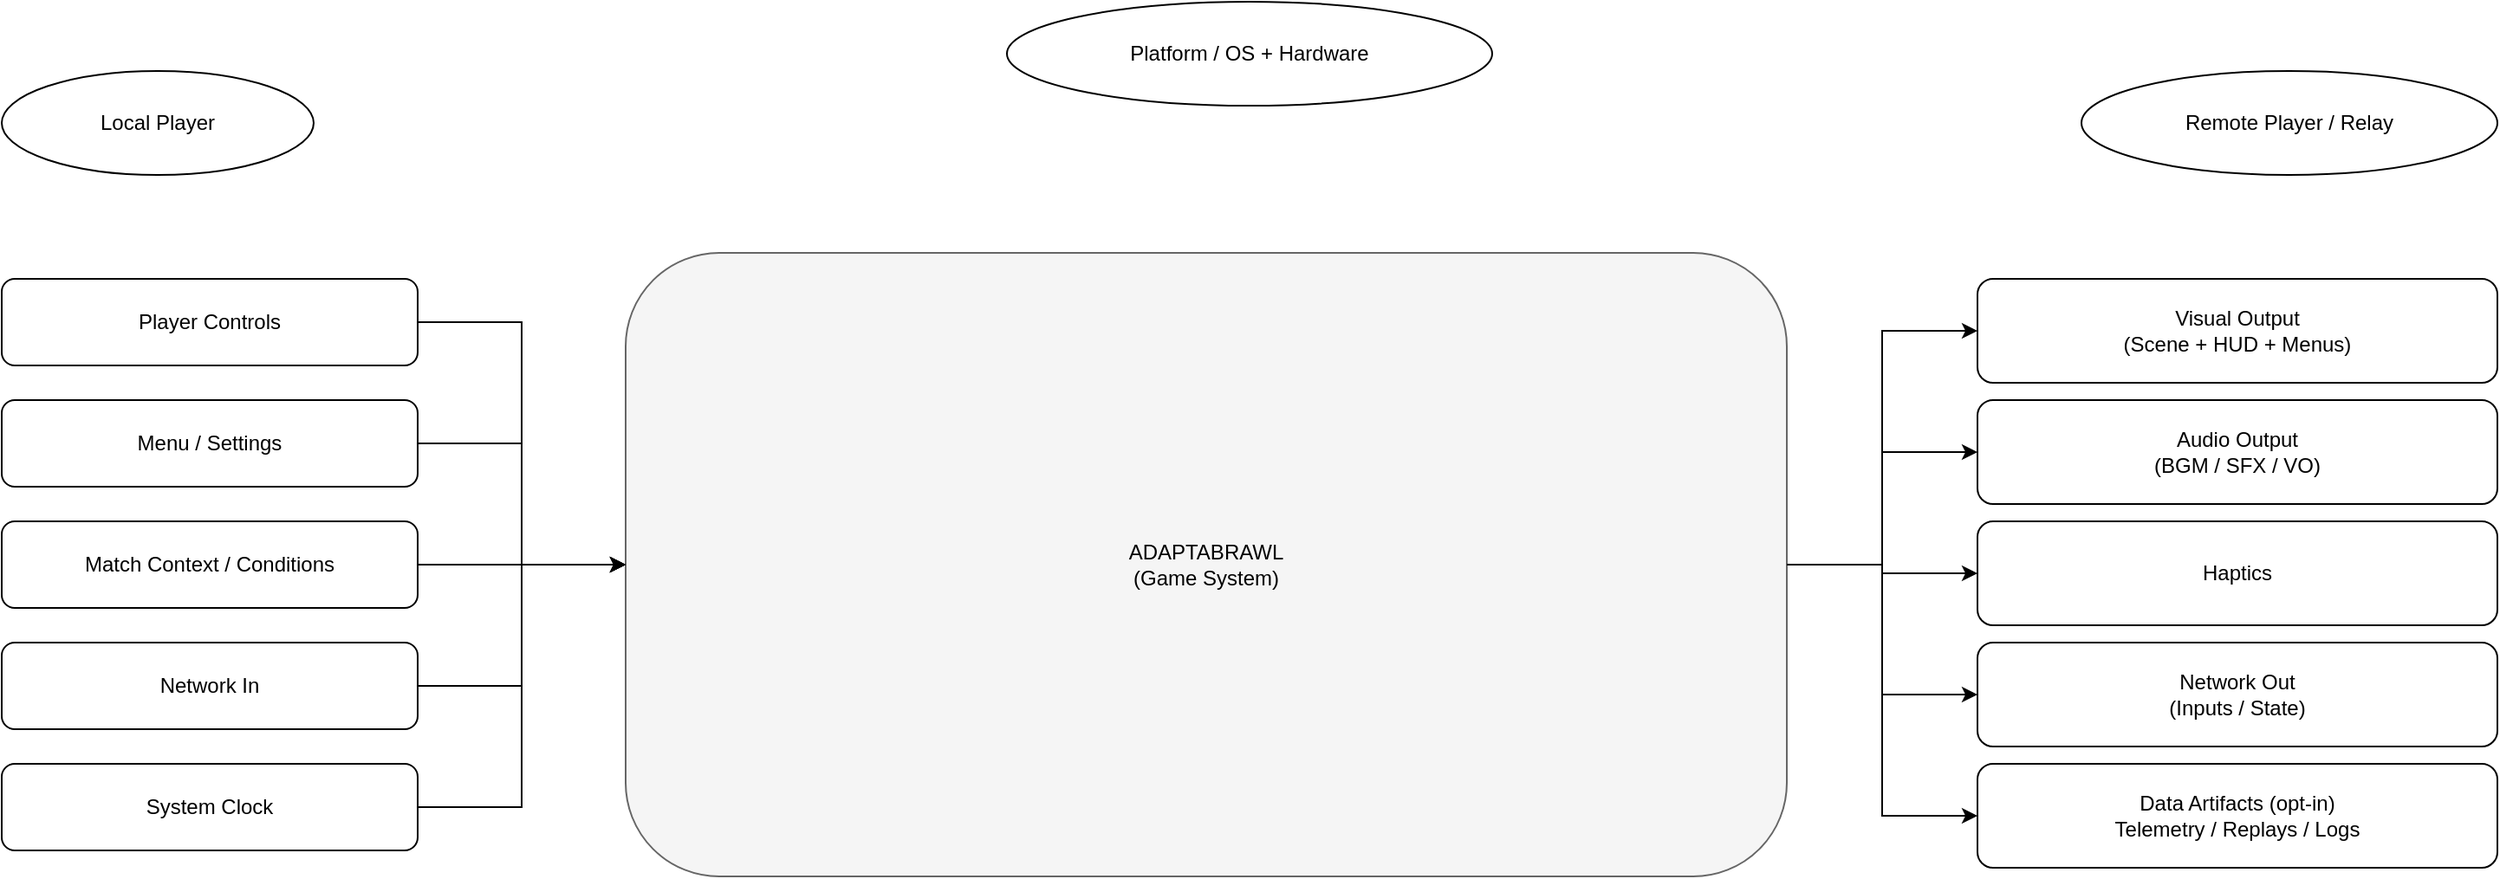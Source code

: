 <mxfile version="28.2.3" pages="3">
  <diagram name="Design Diagram Level 1" id="2f075119-299d-4ecd-98f8-59d2829cfed7">
    <mxGraphModel dx="1753" dy="1645" grid="1" gridSize="10" guides="1" tooltips="1" connect="1" arrows="1" fold="1" page="1" pageScale="1" pageWidth="1920" pageHeight="1080" math="0" shadow="0">
      <root>
        <mxCell id="0" />
        <mxCell id="1" parent="0" />
        <mxCell id="sys1" value="ADAPTABRAWL&lt;br/&gt;(Game System)" style="shape=rectangle;rounded=1;whiteSpace=wrap;html=1;fillColor=#f5f5f5;strokeColor=#666;" parent="1" vertex="1">
          <mxGeometry x="600" y="433" width="670" height="360" as="geometry" />
        </mxCell>
        <mxCell id="in1" value="Player Controls" style="shape=rectangle;rounded=1;whiteSpace=wrap;html=1;" parent="1" vertex="1">
          <mxGeometry x="240" y="448" width="240" height="50" as="geometry" />
        </mxCell>
        <mxCell id="eL1_0" value="" style="edgeStyle=orthogonalEdgeStyle;rounded=0;orthogonalLoop=1;jettySize=auto;html=1;" parent="1" source="in1" target="sys1" edge="1">
          <mxGeometry relative="1" as="geometry" />
        </mxCell>
        <mxCell id="in2" value="Menu / Settings" style="shape=rectangle;rounded=1;whiteSpace=wrap;html=1;" parent="1" vertex="1">
          <mxGeometry x="240" y="518" width="240" height="50" as="geometry" />
        </mxCell>
        <mxCell id="eL1_1" value="" style="edgeStyle=orthogonalEdgeStyle;rounded=0;orthogonalLoop=1;jettySize=auto;html=1;" parent="1" source="in2" target="sys1" edge="1">
          <mxGeometry relative="1" as="geometry" />
        </mxCell>
        <mxCell id="in3" value="Match Context / Conditions" style="shape=rectangle;rounded=1;whiteSpace=wrap;html=1;" parent="1" vertex="1">
          <mxGeometry x="240" y="588" width="240" height="50" as="geometry" />
        </mxCell>
        <mxCell id="eL1_2" value="" style="edgeStyle=orthogonalEdgeStyle;rounded=0;orthogonalLoop=1;jettySize=auto;html=1;" parent="1" source="in3" target="sys1" edge="1">
          <mxGeometry relative="1" as="geometry" />
        </mxCell>
        <mxCell id="in4" value="Network In" style="shape=rectangle;rounded=1;whiteSpace=wrap;html=1;" parent="1" vertex="1">
          <mxGeometry x="240" y="658" width="240" height="50" as="geometry" />
        </mxCell>
        <mxCell id="eL1_3" value="" style="edgeStyle=orthogonalEdgeStyle;rounded=0;orthogonalLoop=1;jettySize=auto;html=1;" parent="1" source="in4" target="sys1" edge="1">
          <mxGeometry relative="1" as="geometry" />
        </mxCell>
        <mxCell id="in5" value="System Clock" style="shape=rectangle;rounded=1;whiteSpace=wrap;html=1;" parent="1" vertex="1">
          <mxGeometry x="240" y="728" width="240" height="50" as="geometry" />
        </mxCell>
        <mxCell id="eL1_4" value="" style="edgeStyle=orthogonalEdgeStyle;rounded=0;orthogonalLoop=1;jettySize=auto;html=1;" parent="1" source="in5" target="sys1" edge="1">
          <mxGeometry relative="1" as="geometry" />
        </mxCell>
        <mxCell id="out1" value="Visual Output&lt;br/&gt;(Scene + HUD + Menus)" style="shape=rectangle;rounded=1;whiteSpace=wrap;html=1;" parent="1" vertex="1">
          <mxGeometry x="1380" y="448" width="300" height="60" as="geometry" />
        </mxCell>
        <mxCell id="eR1_0" value="" style="edgeStyle=orthogonalEdgeStyle;rounded=0;orthogonalLoop=1;jettySize=auto;html=1;" parent="1" source="sys1" target="out1" edge="1">
          <mxGeometry relative="1" as="geometry" />
        </mxCell>
        <mxCell id="out2" value="Audio Output&lt;br/&gt;(BGM / SFX / VO)" style="shape=rectangle;rounded=1;whiteSpace=wrap;html=1;" parent="1" vertex="1">
          <mxGeometry x="1380" y="518" width="300" height="60" as="geometry" />
        </mxCell>
        <mxCell id="eR1_1" value="" style="edgeStyle=orthogonalEdgeStyle;rounded=0;orthogonalLoop=1;jettySize=auto;html=1;" parent="1" source="sys1" target="out2" edge="1">
          <mxGeometry relative="1" as="geometry" />
        </mxCell>
        <mxCell id="out3" value="Haptics" style="shape=rectangle;rounded=1;whiteSpace=wrap;html=1;" parent="1" vertex="1">
          <mxGeometry x="1380" y="588" width="300" height="60" as="geometry" />
        </mxCell>
        <mxCell id="eR1_2" value="" style="edgeStyle=orthogonalEdgeStyle;rounded=0;orthogonalLoop=1;jettySize=auto;html=1;" parent="1" source="sys1" target="out3" edge="1">
          <mxGeometry relative="1" as="geometry" />
        </mxCell>
        <mxCell id="out4" value="Network Out&lt;br/&gt;(Inputs / State)" style="shape=rectangle;rounded=1;whiteSpace=wrap;html=1;" parent="1" vertex="1">
          <mxGeometry x="1380" y="658" width="300" height="60" as="geometry" />
        </mxCell>
        <mxCell id="eR1_3" value="" style="edgeStyle=orthogonalEdgeStyle;rounded=0;orthogonalLoop=1;jettySize=auto;html=1;" parent="1" source="sys1" target="out4" edge="1">
          <mxGeometry relative="1" as="geometry" />
        </mxCell>
        <mxCell id="out5" value="Data Artifacts (opt-in)&lt;br/&gt;Telemetry / Replays / Logs" style="shape=rectangle;rounded=1;whiteSpace=wrap;html=1;" parent="1" vertex="1">
          <mxGeometry x="1380" y="728" width="300" height="60" as="geometry" />
        </mxCell>
        <mxCell id="eR1_4" value="" style="edgeStyle=orthogonalEdgeStyle;rounded=0;orthogonalLoop=1;jettySize=auto;html=1;" parent="1" source="sys1" target="out5" edge="1">
          <mxGeometry relative="1" as="geometry" />
        </mxCell>
        <mxCell id="actor1" value="Local Player" style="shape=ellipse;whiteSpace=wrap;html=1;" parent="1" vertex="1">
          <mxGeometry x="240" y="328" width="180" height="60" as="geometry" />
        </mxCell>
        <mxCell id="actor2" value="Remote Player / Relay" style="shape=ellipse;whiteSpace=wrap;html=1;" parent="1" vertex="1">
          <mxGeometry x="1440" y="328" width="240" height="60" as="geometry" />
        </mxCell>
        <mxCell id="actor3" value="Platform / OS + Hardware" style="shape=ellipse;whiteSpace=wrap;html=1;" parent="1" vertex="1">
          <mxGeometry x="820" y="288" width="280" height="60" as="geometry" />
        </mxCell>
      </root>
    </mxGraphModel>
  </diagram>
  <diagram name="Design Diagram Level 2" id="8f5f4703-9146-4996-b468-23ba8b00400f">
    <mxGraphModel dx="2337" dy="2193" grid="1" gridSize="10" guides="1" tooltips="1" connect="1" arrows="1" fold="1" page="1" pageScale="1" pageWidth="1920" pageHeight="1080" math="0" shadow="0">
      <root>
        <mxCell id="0" />
        <mxCell id="1" parent="0" />
        <mxCell id="L2_in" value="Input Layer&lt;br/&gt;(devices / mapping)" style="shape=rectangle;rounded=1;whiteSpace=wrap;html=1;" parent="1" vertex="1">
          <mxGeometry x="230" y="330" width="260" height="60" as="geometry" />
        </mxCell>
        <mxCell id="L2_settings" value="Settings &amp; Accessibility&lt;br/&gt;(video / audio / UI)" style="shape=rectangle;rounded=1;whiteSpace=wrap;html=1;" parent="1" vertex="1">
          <mxGeometry x="230" y="400" width="260" height="60" as="geometry" />
        </mxCell>
        <mxCell id="L2_match" value="Match Config&lt;br/&gt;(stage / conditions)" style="shape=rectangle;rounded=1;whiteSpace=wrap;html=1;" parent="1" vertex="1">
          <mxGeometry x="230" y="480" width="260" height="60" as="geometry" />
        </mxCell>
        <mxCell id="L2_net" value="Networking&lt;br/&gt;(session I/O)" style="shape=rectangle;rounded=1;whiteSpace=wrap;html=1;" parent="1" vertex="1">
          <mxGeometry x="230" y="560" width="260" height="60" as="geometry" />
        </mxCell>
        <mxCell id="L2_clock" value="Clock&lt;br/&gt;(ticks)" style="shape=rectangle;rounded=1;whiteSpace=wrap;html=1;" parent="1" vertex="1">
          <mxGeometry x="230" y="700" width="260" height="60" as="geometry" />
        </mxCell>
        <mxCell id="L2_ui" value="UI &amp; HUD&lt;br/&gt;(menus / overlays)" style="shape=rectangle;rounded=1;whiteSpace=wrap;html=1;" parent="1" vertex="1">
          <mxGeometry x="630" y="320" width="260" height="80" as="geometry" />
        </mxCell>
        <mxCell id="L2_rules" value="Game State / Rules Engine" style="shape=rectangle;rounded=1;whiteSpace=wrap;html=1;" parent="1" vertex="1">
          <mxGeometry x="630" y="440" width="260" height="80" as="geometry" />
        </mxCell>
        <mxCell id="L2_phys" value="Physics / Collision" style="shape=rectangle;rounded=1;whiteSpace=wrap;html=1;" parent="1" vertex="1">
          <mxGeometry x="930" y="440" width="220" height="80" as="geometry" />
        </mxCell>
        <mxCell id="L2_netsync" value="Net Sync / Authority / Lag" style="shape=rectangle;rounded=1;whiteSpace=wrap;html=1;" parent="1" vertex="1">
          <mxGeometry x="1190" y="440" width="280" height="80" as="geometry" />
        </mxCell>
        <mxCell id="L2_timing" value="Timing&lt;br/&gt;(delta)" style="shape=rectangle;rounded=1;whiteSpace=wrap;html=1;" parent="1" vertex="1">
          <mxGeometry x="1510" y="700" width="180" height="60" as="geometry" />
        </mxCell>
        <mxCell id="L2_bus" value="Event Bus&lt;br/&gt;(game events)" style="shape=rectangle;rounded=1;whiteSpace=wrap;html=1;" parent="1" vertex="1">
          <mxGeometry x="930" y="320" width="220" height="80" as="geometry" />
        </mxCell>
        <mxCell id="L2_render" value="Rendering (2D/VFX)" style="shape=rectangle;rounded=1;whiteSpace=wrap;html=1;" parent="1" vertex="1">
          <mxGeometry x="630" y="620" width="260" height="80" as="geometry" />
        </mxCell>
        <mxCell id="L2_audio" value="Audio (BGM/SFX)" style="shape=rectangle;rounded=1;whiteSpace=wrap;html=1;" parent="1" vertex="1">
          <mxGeometry x="930" y="620" width="220" height="80" as="geometry" />
        </mxCell>
        <mxCell id="L2_tele" value="Telemetry / Replays / Logs" style="shape=rectangle;rounded=1;whiteSpace=wrap;html=1;" parent="1" vertex="1">
          <mxGeometry x="1190" y="620" width="280" height="80" as="geometry" />
        </mxCell>
        <mxCell id="L2_store" value="Storage (opt-in)" style="shape=rectangle;rounded=1;whiteSpace=wrap;html=1;" parent="1" vertex="1">
          <mxGeometry x="1510" y="630" width="180" height="60" as="geometry" />
        </mxCell>
        <mxCell id="edge_in_ui" value="" style="edgeStyle=orthogonalEdgeStyle;rounded=0;orthogonalLoop=1;jettySize=auto;html=1;" parent="1" source="L2_in" target="L2_ui" edge="1">
          <mxGeometry relative="1" as="geometry" />
        </mxCell>
        <mxCell id="edge_set_rules" value="" style="edgeStyle=orthogonalEdgeStyle;rounded=0;orthogonalLoop=1;jettySize=auto;html=1;" parent="1" source="L2_settings" target="L2_rules" edge="1">
          <mxGeometry relative="1" as="geometry" />
        </mxCell>
        <mxCell id="edge_match_rules" value="" style="edgeStyle=orthogonalEdgeStyle;rounded=0;orthogonalLoop=1;jettySize=auto;html=1;" parent="1" source="L2_match" target="L2_rules" edge="1">
          <mxGeometry relative="1" as="geometry" />
        </mxCell>
        <mxCell id="edge_net_netsync" value="" style="edgeStyle=orthogonalEdgeStyle;rounded=0;orthogonalLoop=1;jettySize=auto;html=1;" parent="1" source="L2_net" target="L2_netsync" edge="1">
          <mxGeometry relative="1" as="geometry" />
        </mxCell>
        <mxCell id="edge_clock_timing" value="" style="edgeStyle=orthogonalEdgeStyle;rounded=0;orthogonalLoop=1;jettySize=auto;html=1;" parent="1" source="L2_clock" target="L2_timing" edge="1">
          <mxGeometry relative="1" as="geometry" />
        </mxCell>
        <mxCell id="edge_ui_rules" value="" style="edgeStyle=orthogonalEdgeStyle;rounded=0;orthogonalLoop=1;jettySize=auto;html=1;" parent="1" source="L2_ui" target="L2_rules" edge="1">
          <mxGeometry relative="1" as="geometry" />
        </mxCell>
        <mxCell id="edge_rules_phys" value="" style="edgeStyle=orthogonalEdgeStyle;rounded=0;orthogonalLoop=1;jettySize=auto;html=1;" parent="1" source="L2_rules" target="L2_phys" edge="1">
          <mxGeometry relative="1" as="geometry" />
        </mxCell>
        <mxCell id="edge_phys_netsync" value="" style="edgeStyle=orthogonalEdgeStyle;rounded=0;orthogonalLoop=1;jettySize=auto;html=1;" parent="1" source="L2_phys" target="L2_netsync" edge="1">
          <mxGeometry relative="1" as="geometry" />
        </mxCell>
        <mxCell id="edge_rules_bus" value="" style="edgeStyle=orthogonalEdgeStyle;rounded=0;orthogonalLoop=1;jettySize=auto;html=1;" parent="1" source="L2_rules" target="L2_bus" edge="1">
          <mxGeometry relative="1" as="geometry">
            <Array as="points">
              <mxPoint x="910" y="480" />
              <mxPoint x="910" y="420" />
              <mxPoint x="1040" y="420" />
            </Array>
          </mxGeometry>
        </mxCell>
        <mxCell id="edge_bus_render" value="" style="edgeStyle=orthogonalEdgeStyle;rounded=0;orthogonalLoop=1;jettySize=auto;html=1;" parent="1" source="L2_bus" target="L2_render" edge="1">
          <mxGeometry relative="1" as="geometry">
            <Array as="points">
              <mxPoint x="910" y="360" />
              <mxPoint x="910" y="550" />
              <mxPoint x="760" y="550" />
            </Array>
          </mxGeometry>
        </mxCell>
        <mxCell id="edge_bus_audio" value="" style="edgeStyle=orthogonalEdgeStyle;rounded=0;orthogonalLoop=1;jettySize=auto;html=1;" parent="1" source="L2_bus" target="L2_audio" edge="1">
          <mxGeometry relative="1" as="geometry">
            <Array as="points">
              <mxPoint x="1170" y="360" />
              <mxPoint x="1170" y="660" />
            </Array>
          </mxGeometry>
        </mxCell>
        <mxCell id="edge_tele_store" value="" style="edgeStyle=orthogonalEdgeStyle;rounded=0;orthogonalLoop=1;jettySize=auto;html=1;" parent="1" source="L2_tele" target="L2_store" edge="1">
          <mxGeometry relative="1" as="geometry" />
        </mxCell>
      </root>
    </mxGraphModel>
  </diagram>
  <diagram name="Design Diagram Level 3" id="ceba418a-6cb0-4895-b73a-0bffd5e7c422">
    <mxGraphModel dx="1753" dy="1645" grid="1" gridSize="10" guides="1" tooltips="1" connect="1" arrows="1" fold="1" page="1" pageScale="1" pageWidth="1920" pageHeight="1080" math="0" shadow="0">
      <root>
        <mxCell id="0" />
        <mxCell id="1" parent="0" />
        <mxCell id="L3_devices" value="[Devices]" style="shape=rectangle;rounded=0;whiteSpace=wrap;html=1;strokeDasharray=2 2;" parent="1" vertex="1">
          <mxGeometry x="240" y="270" width="160" height="50" as="geometry" />
        </mxCell>
        <mxCell id="L3_input" value="Input Layer • Adapters (XInput/KB/M) • Map / Buffer / Anti-ghost" style="shape=rectangle;rounded=1;whiteSpace=wrap;html=1;" parent="1" vertex="1">
          <mxGeometry x="440" y="245" width="260" height="100" as="geometry" />
        </mxCell>
        <mxCell id="e3_dev_in" value="" style="edgeStyle=orthogonalEdgeStyle;rounded=0;orthogonalLoop=1;jettySize=auto;html=1;" parent="1" source="L3_devices" target="L3_input" edge="1">
          <mxGeometry relative="1" as="geometry" />
        </mxCell>
        <mxCell id="L3_menu" value="[Menu / Settings]" style="shape=rectangle;rounded=0;whiteSpace=wrap;html=1;strokeDasharray=2 2;" parent="1" vertex="1">
          <mxGeometry x="240" y="390" width="160" height="50" as="geometry" />
        </mxCell>
        <mxCell id="j6CHvBkSHnz4e72Yo61W-1" style="edgeStyle=orthogonalEdgeStyle;rounded=0;orthogonalLoop=1;jettySize=auto;html=1;entryX=0;entryY=0.5;entryDx=0;entryDy=0;exitX=1;exitY=0.5;exitDx=0;exitDy=0;" edge="1" parent="1" source="L3_settings" target="L3_rules">
          <mxGeometry relative="1" as="geometry">
            <Array as="points">
              <mxPoint x="720" y="415" />
              <mxPoint x="720" y="375" />
              <mxPoint x="1030" y="375" />
              <mxPoint x="1030" y="405" />
            </Array>
          </mxGeometry>
        </mxCell>
        <mxCell id="L3_settings" value="Settings &amp; Accessibility • Video/Audio/UI • Control profiles" style="shape=rectangle;rounded=1;whiteSpace=wrap;html=1;" parent="1" vertex="1">
          <mxGeometry x="440" y="365" width="260" height="100" as="geometry" />
        </mxCell>
        <mxCell id="e3_menu_set" value="" style="edgeStyle=orthogonalEdgeStyle;rounded=0;orthogonalLoop=1;jettySize=auto;html=1;" parent="1" source="L3_menu" target="L3_settings" edge="1">
          <mxGeometry relative="1" as="geometry" />
        </mxCell>
        <mxCell id="L3_bus" value="Event Bus • InputAccepted • HitLanded • StatusApplied • KO/RoundEnd" style="shape=rectangle;rounded=1;whiteSpace=wrap;html=1;" parent="1" vertex="1">
          <mxGeometry x="740" y="225" width="260" height="140" as="geometry" />
        </mxCell>
        <mxCell id="L3_ui" value="UI &amp; HUD • Menus • HUD (HP, timers)" style="shape=rectangle;rounded=1;whiteSpace=wrap;html=1;" parent="1" vertex="1">
          <mxGeometry x="740" y="385" width="260" height="100" as="geometry" />
        </mxCell>
        <mxCell id="L3_rules" value="Rules Engine • FSM • Hit/Hurt • Status Logic • Round Flow" style="shape=rectangle;rounded=1;whiteSpace=wrap;html=1;" parent="1" vertex="1">
          <mxGeometry x="1060" y="345" width="260" height="120" as="geometry" />
        </mxCell>
        <mxCell id="L3_content" value="Content DB • Fighters • Moves • Hitboxes • Stages • Status FX • Frame Data" style="shape=rectangle;rounded=1;whiteSpace=wrap;html=1;" parent="1" vertex="1">
          <mxGeometry x="1060" y="505" width="260" height="160" as="geometry" />
        </mxCell>
        <mxCell id="L3_phys" value="Physics / Collision • Kinematics • Hit Resolve" style="shape=rectangle;rounded=1;whiteSpace=wrap;html=1;" parent="1" vertex="1">
          <mxGeometry x="1360" y="355" width="240" height="100" as="geometry" />
        </mxCell>
        <mxCell id="L3_audio" value="Audio Engine • BGM/SFX/VO • Ducking" style="shape=rectangle;rounded=1;whiteSpace=wrap;html=1;" parent="1" vertex="1">
          <mxGeometry x="1360" y="505" width="240" height="100" as="geometry" />
        </mxCell>
        <mxCell id="L3_timing" value="Timing • Fixed Ticks • Frame Scheduler" style="shape=rectangle;rounded=1;whiteSpace=wrap;html=1;" parent="1" vertex="1">
          <mxGeometry x="740" y="525" width="260" height="100" as="geometry" />
        </mxCell>
        <mxCell id="L3_render" value="Rendering (2D/VFX) • Sprites / FX • Camera • HUD Overlays" style="shape=rectangle;rounded=1;whiteSpace=wrap;html=1;" parent="1" vertex="1">
          <mxGeometry x="1060" y="185" width="260" height="120" as="geometry" />
        </mxCell>
        <mxCell id="L3_net1" value="Transport (UDP/TCP/Relay)" style="shape=rectangle;rounded=1;whiteSpace=wrap;html=1;" parent="1" vertex="1">
          <mxGeometry x="440" y="665" width="200" height="70" as="geometry" />
        </mxCell>
        <mxCell id="L3_net2" value="Session Manager • Room Code • Heartbeats" style="shape=rectangle;rounded=1;whiteSpace=wrap;html=1;" parent="1" vertex="1">
          <mxGeometry x="680" y="665" width="220" height="70" as="geometry" />
        </mxCell>
        <mxCell id="L3_net3" value="Sync / Authority" style="shape=rectangle;rounded=1;whiteSpace=wrap;html=1;" parent="1" vertex="1">
          <mxGeometry x="940" y="665" width="200" height="70" as="geometry" />
        </mxCell>
        <mxCell id="L3_net4" value="Prediction / Correction" style="shape=rectangle;rounded=1;whiteSpace=wrap;html=1;" parent="1" vertex="1">
          <mxGeometry x="1190" y="695" width="240" height="70" as="geometry" />
        </mxCell>
        <mxCell id="e3_net12" value="" style="edgeStyle=orthogonalEdgeStyle;rounded=0;orthogonalLoop=1;jettySize=auto;html=1;" parent="1" source="L3_net1" target="L3_net2" edge="1">
          <mxGeometry relative="1" as="geometry" />
        </mxCell>
        <mxCell id="e3_net23" value="" style="edgeStyle=orthogonalEdgeStyle;rounded=0;orthogonalLoop=1;jettySize=auto;html=1;" parent="1" source="L3_net2" target="L3_net3" edge="1">
          <mxGeometry relative="1" as="geometry" />
        </mxCell>
        <mxCell id="e3_net34" value="" style="edgeStyle=orthogonalEdgeStyle;rounded=0;orthogonalLoop=1;jettySize=auto;html=1;" parent="1" source="L3_net3" target="L3_net4" edge="1">
          <mxGeometry relative="1" as="geometry" />
        </mxCell>
        <mxCell id="L3_tel" value="Telemetry (opt-in) • Match meta, FPS, RTT" style="shape=rectangle;rounded=1;whiteSpace=wrap;html=1;" parent="1" vertex="1">
          <mxGeometry x="1440" y="665" width="240" height="70" as="geometry" />
        </mxCell>
        <mxCell id="L3_rep" value="Replays • Circular Buffer • Save on Demand" style="shape=rectangle;rounded=1;whiteSpace=wrap;html=1;" parent="1" vertex="1">
          <mxGeometry x="1440" y="745" width="240" height="70" as="geometry" />
        </mxCell>
        <mxCell id="L3_crash" value="Crash Logs • Minidump • Last N Events" style="shape=rectangle;rounded=1;whiteSpace=wrap;html=1;" parent="1" vertex="1">
          <mxGeometry x="1440" y="825" width="240" height="70" as="geometry" />
        </mxCell>
        <mxCell id="L3_creator1" value="Template Project" style="shape=rectangle;rounded=1;whiteSpace=wrap;html=1;" parent="1" vertex="1">
          <mxGeometry x="240" y="825" width="180" height="60" as="geometry" />
        </mxCell>
        <mxCell id="L3_creator2" value="Author Moves/Hitboxes/ Status Scripts" style="shape=rectangle;rounded=1;whiteSpace=wrap;html=1;" parent="1" vertex="1">
          <mxGeometry x="440" y="825" width="240" height="60" as="geometry" />
        </mxCell>
        <mxCell id="L3_creator3" value="Lint / Validate" style="shape=rectangle;rounded=1;whiteSpace=wrap;html=1;" parent="1" vertex="1">
          <mxGeometry x="700" y="825" width="160" height="60" as="geometry" />
        </mxCell>
        <mxCell id="L3_creator4" value="Test Arena" style="shape=rectangle;rounded=1;whiteSpace=wrap;html=1;" parent="1" vertex="1">
          <mxGeometry x="880" y="825" width="160" height="60" as="geometry" />
        </mxCell>
        <mxCell id="L3_creator5" value="Package / Export" style="shape=rectangle;rounded=1;whiteSpace=wrap;html=1;" parent="1" vertex="1">
          <mxGeometry x="1060" y="825" width="180" height="60" as="geometry" />
        </mxCell>
        <mxCell id="e3_c12" value="" style="edgeStyle=orthogonalEdgeStyle;rounded=0;orthogonalLoop=1;jettySize=auto;html=1;" parent="1" source="L3_creator1" target="L3_creator2" edge="1">
          <mxGeometry relative="1" as="geometry" />
        </mxCell>
        <mxCell id="e3_c23" value="" style="edgeStyle=orthogonalEdgeStyle;rounded=0;orthogonalLoop=1;jettySize=auto;html=1;" parent="1" source="L3_creator2" target="L3_creator3" edge="1">
          <mxGeometry relative="1" as="geometry" />
        </mxCell>
        <mxCell id="e3_c34" value="" style="edgeStyle=orthogonalEdgeStyle;rounded=0;orthogonalLoop=1;jettySize=auto;html=1;" parent="1" source="L3_creator3" target="L3_creator4" edge="1">
          <mxGeometry relative="1" as="geometry" />
        </mxCell>
        <mxCell id="e3_c45" value="" style="edgeStyle=orthogonalEdgeStyle;rounded=0;orthogonalLoop=1;jettySize=auto;html=1;" parent="1" source="L3_creator4" target="L3_creator5" edge="1">
          <mxGeometry relative="1" as="geometry" />
        </mxCell>
        <mxCell id="e3_c_to_content" value="" style="edgeStyle=orthogonalEdgeStyle;rounded=0;orthogonalLoop=1;jettySize=auto;html=1;entryX=0.5;entryY=1;entryDx=0;entryDy=0;" parent="1" source="L3_creator5" target="L3_content" edge="1">
          <mxGeometry relative="1" as="geometry">
            <Array as="points">
              <mxPoint x="1150" y="685" />
              <mxPoint x="1190" y="685" />
            </Array>
          </mxGeometry>
        </mxCell>
        <mxCell id="e3_input_bus" value="" style="edgeStyle=orthogonalEdgeStyle;rounded=0;orthogonalLoop=1;jettySize=auto;html=1;" parent="1" source="L3_input" target="L3_bus" edge="1">
          <mxGeometry relative="1" as="geometry" />
        </mxCell>
        <mxCell id="e3_bus_rules" value="" style="edgeStyle=orthogonalEdgeStyle;rounded=0;orthogonalLoop=1;jettySize=auto;html=1;" parent="1" source="L3_bus" target="L3_rules" edge="1">
          <mxGeometry relative="1" as="geometry" />
        </mxCell>
        <mxCell id="e3_rules_content" value="" style="edgeStyle=orthogonalEdgeStyle;rounded=0;orthogonalLoop=1;jettySize=auto;html=1;" parent="1" source="L3_rules" target="L3_content" edge="1">
          <mxGeometry relative="1" as="geometry" />
        </mxCell>
        <mxCell id="e3_rules_phys" value="" style="edgeStyle=orthogonalEdgeStyle;rounded=0;orthogonalLoop=1;jettySize=auto;html=1;" parent="1" source="L3_rules" target="L3_phys" edge="1">
          <mxGeometry relative="1" as="geometry" />
        </mxCell>
        <mxCell id="e3_timing_render" value="" style="edgeStyle=orthogonalEdgeStyle;rounded=0;orthogonalLoop=1;jettySize=auto;html=1;" parent="1" source="L3_timing" target="L3_render" edge="1">
          <mxGeometry relative="1" as="geometry">
            <Array as="points">
              <mxPoint x="870" y="495" />
              <mxPoint x="1340" y="495" />
              <mxPoint x="1340" y="245" />
            </Array>
          </mxGeometry>
        </mxCell>
        <mxCell id="e3_render_ui" value="" style="edgeStyle=orthogonalEdgeStyle;rounded=0;orthogonalLoop=1;jettySize=auto;html=1;" parent="1" source="L3_render" target="L3_ui" edge="1">
          <mxGeometry relative="1" as="geometry">
            <Array as="points">
              <mxPoint x="1040" y="245" />
              <mxPoint x="1040" y="375" />
              <mxPoint x="870" y="375" />
            </Array>
          </mxGeometry>
        </mxCell>
        <mxCell id="e3_rules_audio" value="" style="edgeStyle=orthogonalEdgeStyle;rounded=0;orthogonalLoop=1;jettySize=auto;html=1;" parent="1" source="L3_rules" target="L3_audio" edge="1">
          <mxGeometry relative="1" as="geometry">
            <Array as="points">
              <mxPoint x="1340" y="405" />
              <mxPoint x="1340" y="555" />
            </Array>
          </mxGeometry>
        </mxCell>
        <mxCell id="e3_net_to_rules" value="" style="edgeStyle=orthogonalEdgeStyle;rounded=0;orthogonalLoop=1;jettySize=auto;html=1;exitX=0.5;exitY=0;exitDx=0;exitDy=0;" parent="1" source="L3_net4" target="L3_rules" edge="1">
          <mxGeometry relative="1" as="geometry">
            <Array as="points">
              <mxPoint x="1310" y="675" />
              <mxPoint x="1340" y="675" />
              <mxPoint x="1340" y="405" />
            </Array>
          </mxGeometry>
        </mxCell>
      </root>
    </mxGraphModel>
  </diagram>
</mxfile>
